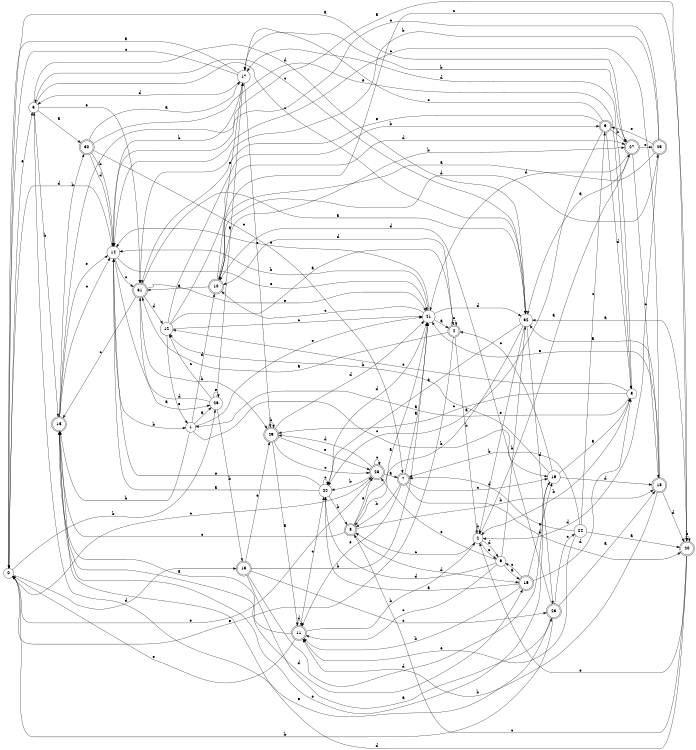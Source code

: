 digraph n27_1 {
__start0 [label="" shape="none"];

rankdir=LR;
size="8,5";

s0 [style="filled", color="black", fillcolor="white" shape="circle", label="0"];
s1 [style="filled", color="black", fillcolor="white" shape="circle", label="1"];
s2 [style="filled", color="black", fillcolor="white" shape="circle", label="2"];
s3 [style="filled", color="black", fillcolor="white" shape="circle", label="3"];
s4 [style="rounded,filled", color="black", fillcolor="white" shape="doublecircle", label="4"];
s5 [style="filled", color="black", fillcolor="white" shape="circle", label="5"];
s6 [style="filled", color="black", fillcolor="white" shape="circle", label="6"];
s7 [style="rounded,filled", color="black", fillcolor="white" shape="doublecircle", label="7"];
s8 [style="rounded,filled", color="black", fillcolor="white" shape="doublecircle", label="8"];
s9 [style="rounded,filled", color="black", fillcolor="white" shape="doublecircle", label="9"];
s10 [style="rounded,filled", color="black", fillcolor="white" shape="doublecircle", label="10"];
s11 [style="rounded,filled", color="black", fillcolor="white" shape="doublecircle", label="11"];
s12 [style="filled", color="black", fillcolor="white" shape="circle", label="12"];
s13 [style="rounded,filled", color="black", fillcolor="white" shape="doublecircle", label="13"];
s14 [style="filled", color="black", fillcolor="white" shape="circle", label="14"];
s15 [style="rounded,filled", color="black", fillcolor="white" shape="doublecircle", label="15"];
s16 [style="rounded,filled", color="black", fillcolor="white" shape="doublecircle", label="16"];
s17 [style="filled", color="black", fillcolor="white" shape="circle", label="17"];
s18 [style="rounded,filled", color="black", fillcolor="white" shape="doublecircle", label="18"];
s19 [style="filled", color="black", fillcolor="white" shape="circle", label="19"];
s20 [style="rounded,filled", color="black", fillcolor="white" shape="doublecircle", label="20"];
s21 [style="filled", color="black", fillcolor="white" shape="circle", label="21"];
s22 [style="filled", color="black", fillcolor="white" shape="circle", label="22"];
s23 [style="rounded,filled", color="black", fillcolor="white" shape="doublecircle", label="23"];
s24 [style="filled", color="black", fillcolor="white" shape="circle", label="24"];
s25 [style="rounded,filled", color="black", fillcolor="white" shape="doublecircle", label="25"];
s26 [style="filled", color="black", fillcolor="white" shape="circle", label="26"];
s27 [style="rounded,filled", color="black", fillcolor="white" shape="doublecircle", label="27"];
s28 [style="rounded,filled", color="black", fillcolor="white" shape="doublecircle", label="28"];
s29 [style="rounded,filled", color="black", fillcolor="white" shape="doublecircle", label="29"];
s30 [style="rounded,filled", color="black", fillcolor="white" shape="doublecircle", label="30"];
s31 [style="rounded,filled", color="black", fillcolor="white" shape="doublecircle", label="31"];
s32 [style="filled", color="black", fillcolor="white" shape="circle", label="32"];
s0 -> s27 [label="a"];
s0 -> s26 [label="b"];
s0 -> s28 [label="c"];
s0 -> s13 [label="d"];
s0 -> s5 [label="e"];
s1 -> s26 [label="a"];
s1 -> s15 [label="b"];
s1 -> s19 [label="c"];
s1 -> s10 [label="d"];
s1 -> s21 [label="e"];
s2 -> s27 [label="a"];
s2 -> s2 [label="b"];
s2 -> s8 [label="c"];
s2 -> s6 [label="d"];
s2 -> s6 [label="e"];
s3 -> s1 [label="a"];
s3 -> s2 [label="b"];
s3 -> s29 [label="c"];
s3 -> s17 [label="d"];
s3 -> s12 [label="e"];
s4 -> s31 [label="a"];
s4 -> s2 [label="b"];
s4 -> s4 [label="c"];
s4 -> s10 [label="d"];
s4 -> s0 [label="e"];
s5 -> s30 [label="a"];
s5 -> s15 [label="b"];
s5 -> s32 [label="c"];
s5 -> s32 [label="d"];
s5 -> s31 [label="e"];
s6 -> s16 [label="a"];
s6 -> s32 [label="b"];
s6 -> s11 [label="c"];
s6 -> s22 [label="d"];
s6 -> s28 [label="e"];
s7 -> s21 [label="a"];
s7 -> s8 [label="b"];
s7 -> s19 [label="c"];
s7 -> s20 [label="d"];
s7 -> s11 [label="e"];
s8 -> s21 [label="a"];
s8 -> s18 [label="b"];
s8 -> s15 [label="c"];
s8 -> s16 [label="d"];
s8 -> s28 [label="e"];
s9 -> s22 [label="a"];
s9 -> s27 [label="b"];
s9 -> s17 [label="c"];
s9 -> s3 [label="d"];
s9 -> s31 [label="e"];
s10 -> s31 [label="a"];
s10 -> s27 [label="b"];
s10 -> s20 [label="c"];
s10 -> s25 [label="d"];
s10 -> s17 [label="e"];
s11 -> s15 [label="a"];
s11 -> s2 [label="b"];
s11 -> s22 [label="c"];
s11 -> s11 [label="d"];
s11 -> s0 [label="e"];
s12 -> s4 [label="a"];
s12 -> s9 [label="b"];
s12 -> s21 [label="c"];
s12 -> s27 [label="d"];
s12 -> s1 [label="e"];
s13 -> s23 [label="a"];
s13 -> s21 [label="b"];
s13 -> s23 [label="c"];
s13 -> s19 [label="d"];
s13 -> s29 [label="e"];
s14 -> s26 [label="a"];
s14 -> s1 [label="b"];
s14 -> s31 [label="c"];
s14 -> s0 [label="d"];
s14 -> s21 [label="e"];
s15 -> s20 [label="a"];
s15 -> s30 [label="b"];
s15 -> s14 [label="c"];
s15 -> s16 [label="d"];
s15 -> s14 [label="e"];
s16 -> s22 [label="a"];
s16 -> s11 [label="b"];
s16 -> s6 [label="c"];
s16 -> s3 [label="d"];
s16 -> s19 [label="e"];
s17 -> s0 [label="a"];
s17 -> s14 [label="b"];
s17 -> s0 [label="c"];
s17 -> s5 [label="d"];
s17 -> s29 [label="e"];
s18 -> s32 [label="a"];
s18 -> s11 [label="b"];
s18 -> s14 [label="c"];
s18 -> s20 [label="d"];
s18 -> s21 [label="e"];
s19 -> s3 [label="a"];
s19 -> s12 [label="b"];
s19 -> s4 [label="c"];
s19 -> s18 [label="d"];
s19 -> s15 [label="e"];
s20 -> s32 [label="a"];
s20 -> s20 [label="b"];
s20 -> s8 [label="c"];
s20 -> s15 [label="d"];
s20 -> s2 [label="e"];
s21 -> s4 [label="a"];
s21 -> s14 [label="b"];
s21 -> s10 [label="c"];
s21 -> s32 [label="d"];
s21 -> s14 [label="e"];
s22 -> s14 [label="a"];
s22 -> s8 [label="b"];
s22 -> s22 [label="c"];
s22 -> s21 [label="d"];
s22 -> s14 [label="e"];
s23 -> s18 [label="a"];
s23 -> s0 [label="b"];
s23 -> s24 [label="c"];
s23 -> s10 [label="d"];
s23 -> s5 [label="e"];
s24 -> s20 [label="a"];
s24 -> s7 [label="b"];
s24 -> s9 [label="c"];
s24 -> s7 [label="d"];
s24 -> s11 [label="e"];
s25 -> s10 [label="a"];
s25 -> s31 [label="b"];
s25 -> s14 [label="c"];
s25 -> s2 [label="d"];
s25 -> s9 [label="e"];
s26 -> s17 [label="a"];
s26 -> s13 [label="b"];
s26 -> s12 [label="c"];
s26 -> s31 [label="d"];
s26 -> s26 [label="e"];
s27 -> s32 [label="a"];
s27 -> s17 [label="b"];
s27 -> s18 [label="c"];
s27 -> s21 [label="d"];
s27 -> s25 [label="e"];
s28 -> s7 [label="a"];
s28 -> s22 [label="b"];
s28 -> s28 [label="c"];
s28 -> s29 [label="d"];
s28 -> s0 [label="e"];
s29 -> s11 [label="a"];
s29 -> s29 [label="b"];
s29 -> s28 [label="c"];
s29 -> s21 [label="d"];
s29 -> s28 [label="e"];
s30 -> s17 [label="a"];
s30 -> s14 [label="b"];
s30 -> s7 [label="c"];
s30 -> s14 [label="d"];
s30 -> s3 [label="e"];
s31 -> s32 [label="a"];
s31 -> s29 [label="b"];
s31 -> s15 [label="c"];
s31 -> s12 [label="d"];
s31 -> s21 [label="e"];
s32 -> s22 [label="a"];
s32 -> s8 [label="b"];
s32 -> s5 [label="c"];
s32 -> s23 [label="d"];
s32 -> s2 [label="e"];

}